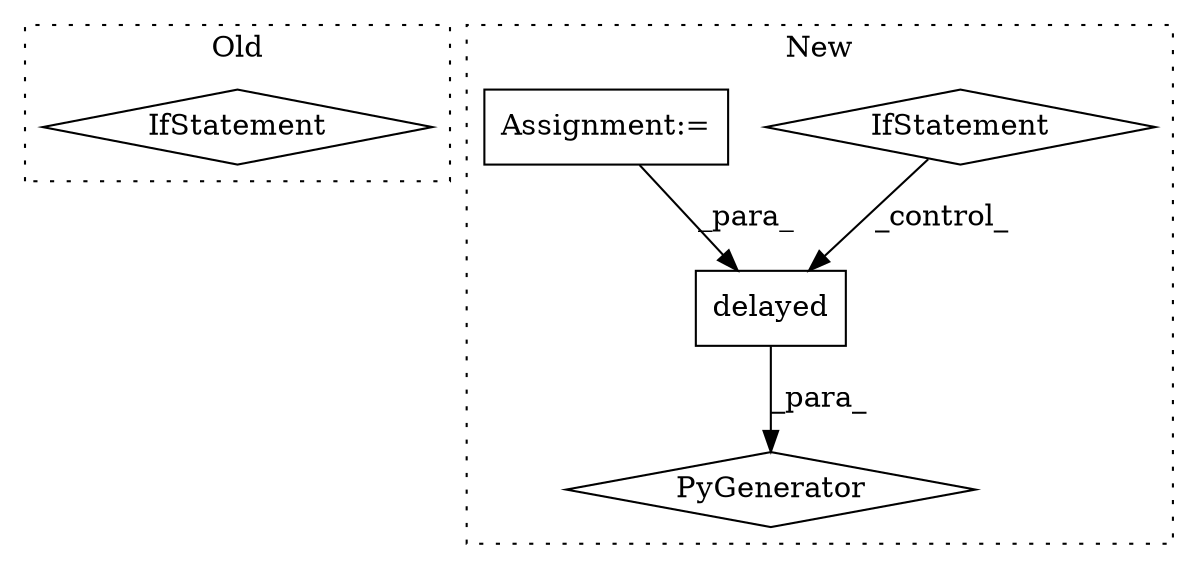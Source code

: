 digraph G {
subgraph cluster0 {
1 [label="IfStatement" a="25" s="5605" l="258" shape="diamond"];
label = "Old";
style="dotted";
}
subgraph cluster1 {
2 [label="delayed" a="32" s="4746,4781" l="8,1" shape="box"];
3 [label="IfStatement" a="25" s="4849" l="53" shape="diamond"];
4 [label="Assignment:=" a="7" s="4627" l="1" shape="box"];
5 [label="PyGenerator" a="107" s="4746" l="162" shape="diamond"];
label = "New";
style="dotted";
}
2 -> 5 [label="_para_"];
3 -> 2 [label="_control_"];
4 -> 2 [label="_para_"];
}